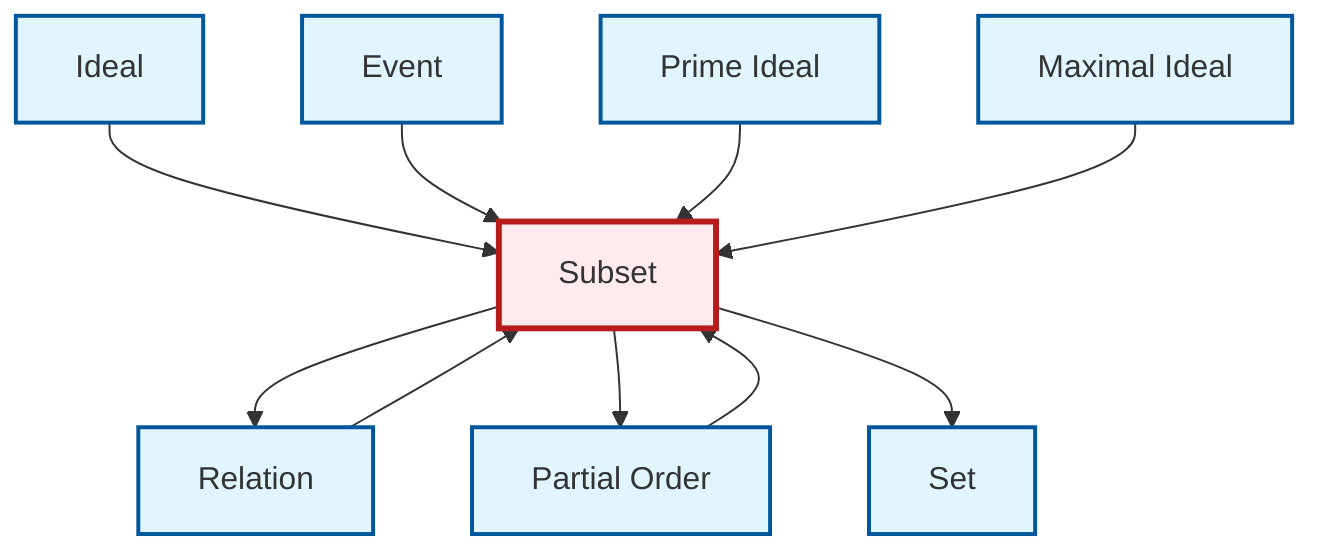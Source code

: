 graph TD
    classDef definition fill:#e1f5fe,stroke:#01579b,stroke-width:2px
    classDef theorem fill:#f3e5f5,stroke:#4a148c,stroke-width:2px
    classDef axiom fill:#fff3e0,stroke:#e65100,stroke-width:2px
    classDef example fill:#e8f5e9,stroke:#1b5e20,stroke-width:2px
    classDef current fill:#ffebee,stroke:#b71c1c,stroke-width:3px
    def-prime-ideal["Prime Ideal"]:::definition
    def-event["Event"]:::definition
    def-maximal-ideal["Maximal Ideal"]:::definition
    def-relation["Relation"]:::definition
    def-partial-order["Partial Order"]:::definition
    def-subset["Subset"]:::definition
    def-ideal["Ideal"]:::definition
    def-set["Set"]:::definition
    def-relation --> def-subset
    def-ideal --> def-subset
    def-subset --> def-relation
    def-event --> def-subset
    def-prime-ideal --> def-subset
    def-subset --> def-partial-order
    def-partial-order --> def-subset
    def-subset --> def-set
    def-maximal-ideal --> def-subset
    class def-subset current